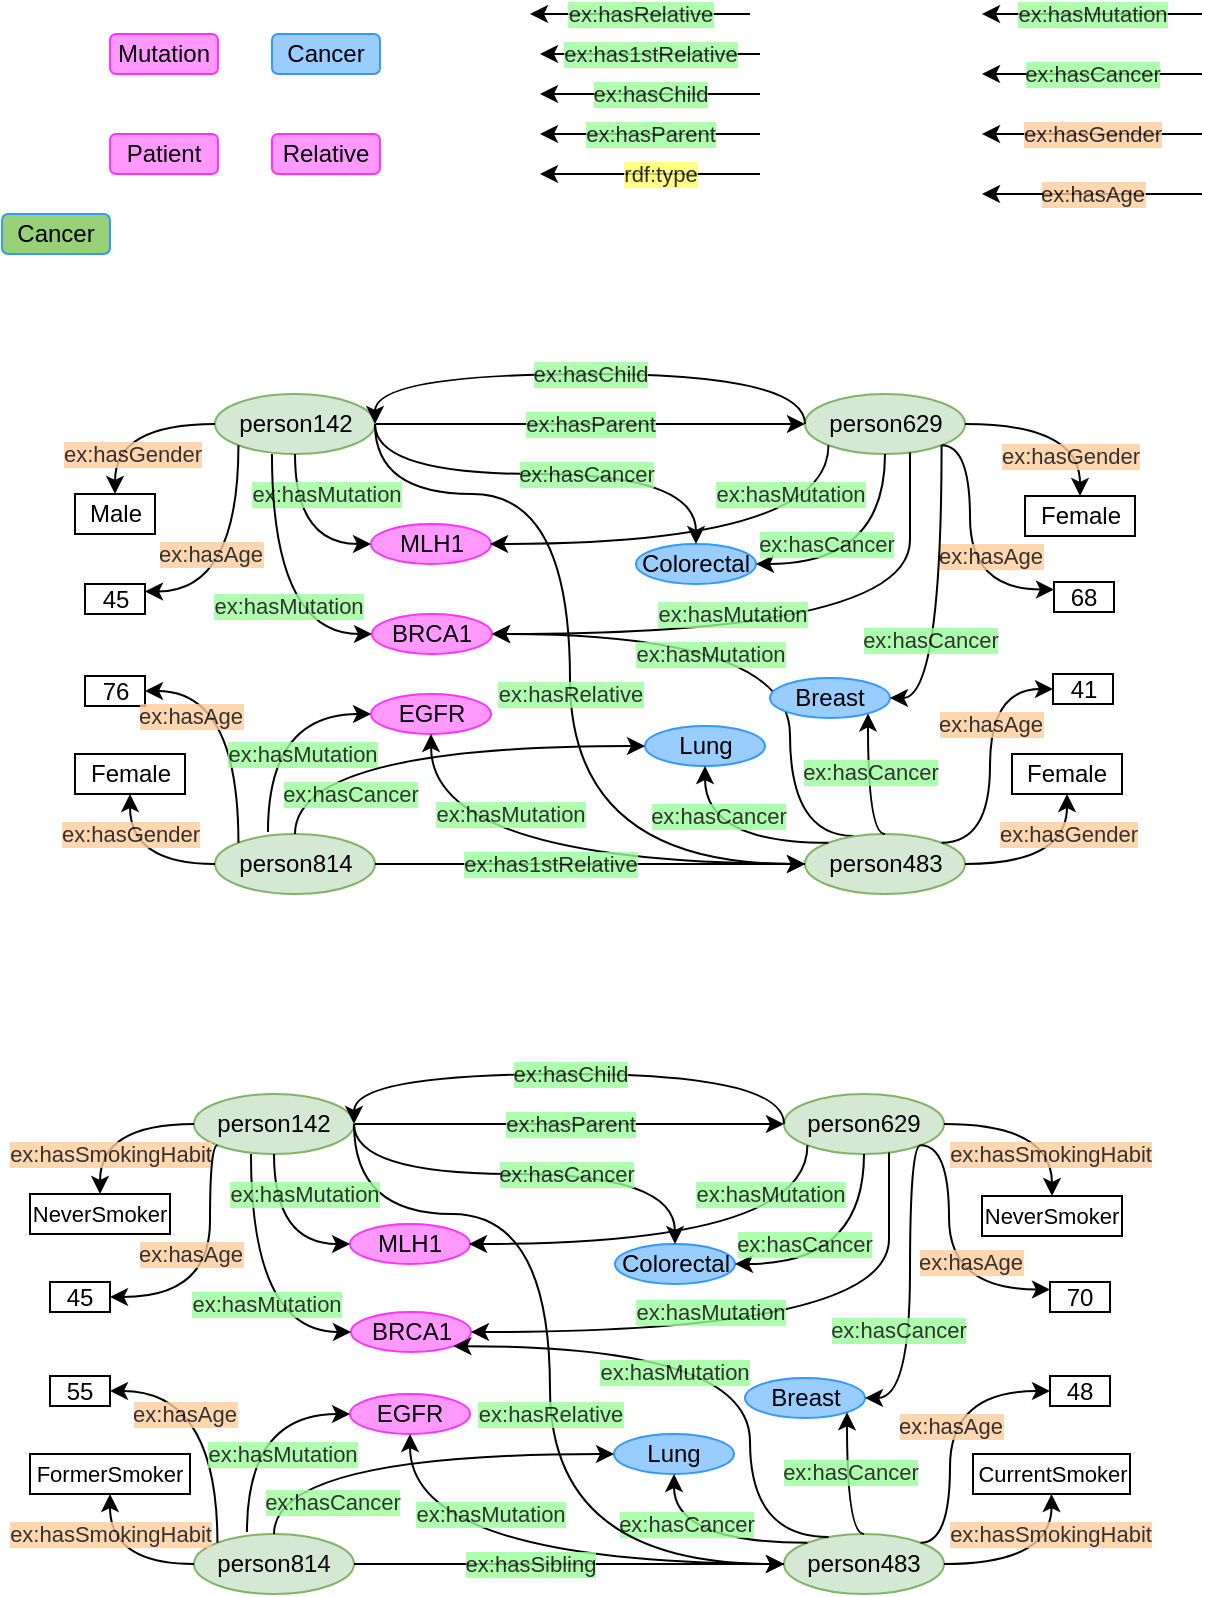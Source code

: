 <mxfile version="20.4.0" type="github">
  <diagram id="WPSB-9t8h4fIo2IHt0P5" name="Page-1">
    <mxGraphModel dx="885" dy="602" grid="1" gridSize="10" guides="1" tooltips="1" connect="1" arrows="1" fold="1" page="1" pageScale="1" pageWidth="850" pageHeight="1100" math="0" shadow="0">
      <root>
        <mxCell id="0" />
        <mxCell id="1" parent="0" />
        <mxCell id="_h5XpuyKjl5ZHz13857e-96" value="ex:hasMutation" style="edgeStyle=orthogonalEdgeStyle;rounded=0;orthogonalLoop=1;jettySize=auto;html=1;curved=1;labelBackgroundColor=#99FF99;entryX=1;entryY=0.5;entryDx=0;entryDy=0;textOpacity=80;exitX=0.306;exitY=0.033;exitDx=0;exitDy=0;exitPerimeter=0;" parent="1" source="_h5XpuyKjl5ZHz13857e-45" target="_h5XpuyKjl5ZHz13857e-40" edge="1">
          <mxGeometry x="0.227" y="10" relative="1" as="geometry">
            <mxPoint x="560" y="500" as="sourcePoint" />
            <mxPoint x="673.5" y="110" as="targetPoint" />
            <Array as="points">
              <mxPoint x="540" y="501" />
              <mxPoint x="540" y="400" />
            </Array>
            <mxPoint as="offset" />
          </mxGeometry>
        </mxCell>
        <mxCell id="_h5XpuyKjl5ZHz13857e-3" value="ex:hasParent" style="edgeStyle=orthogonalEdgeStyle;rounded=0;orthogonalLoop=1;jettySize=auto;html=1;exitX=1;exitY=0.5;exitDx=0;exitDy=0;curved=1;labelBackgroundColor=#99FF99;entryX=0;entryY=0.5;entryDx=0;entryDy=0;textOpacity=80;" parent="1" source="_h5XpuyKjl5ZHz13857e-1" target="_h5XpuyKjl5ZHz13857e-2" edge="1">
          <mxGeometry relative="1" as="geometry">
            <Array as="points">
              <mxPoint x="437.5" y="295" />
              <mxPoint x="437.5" y="295" />
            </Array>
          </mxGeometry>
        </mxCell>
        <mxCell id="_h5XpuyKjl5ZHz13857e-1" value="person142" style="ellipse;whiteSpace=wrap;html=1;fillColor=#d5e8d4;strokeColor=#82b366;" parent="1" vertex="1">
          <mxGeometry x="252.5" y="280" width="80" height="30" as="geometry" />
        </mxCell>
        <mxCell id="_h5XpuyKjl5ZHz13857e-2" value="person629" style="ellipse;whiteSpace=wrap;html=1;fillColor=#d5e8d4;strokeColor=#82b366;" parent="1" vertex="1">
          <mxGeometry x="547.5" y="280" width="80" height="30" as="geometry" />
        </mxCell>
        <mxCell id="_h5XpuyKjl5ZHz13857e-12" value="&lt;span data-reactroot=&quot;&quot; class=&quot;notion-enable-hover&quot; data-token-index=&quot;0&quot; style=&quot;&quot;&gt;Male&lt;/span&gt;" style="rounded=0;whiteSpace=wrap;html=1;" parent="1" vertex="1">
          <mxGeometry x="182.5" y="330" width="40" height="20" as="geometry" />
        </mxCell>
        <mxCell id="_h5XpuyKjl5ZHz13857e-24" value="45" style="rounded=0;whiteSpace=wrap;html=1;" parent="1" vertex="1">
          <mxGeometry x="187.5" y="375" width="30" height="15" as="geometry" />
        </mxCell>
        <mxCell id="_h5XpuyKjl5ZHz13857e-29" value="&lt;span data-reactroot=&quot;&quot; class=&quot;notion-enable-hover&quot; data-token-index=&quot;0&quot; style=&quot;&quot;&gt;Female&lt;/span&gt;" style="rounded=0;whiteSpace=wrap;html=1;" parent="1" vertex="1">
          <mxGeometry x="657.5" y="331" width="55" height="20" as="geometry" />
        </mxCell>
        <mxCell id="_h5XpuyKjl5ZHz13857e-31" value="ex:hasMutation" style="edgeStyle=orthogonalEdgeStyle;rounded=0;orthogonalLoop=1;jettySize=auto;html=1;exitX=0;exitY=0.5;exitDx=0;exitDy=0;curved=1;labelBackgroundColor=#99FF99;entryX=1;entryY=0.5;entryDx=0;entryDy=0;textOpacity=80;" parent="1" edge="1">
          <mxGeometry relative="1" as="geometry">
            <mxPoint x="746" y="90" as="sourcePoint" />
            <mxPoint x="636" y="90" as="targetPoint" />
          </mxGeometry>
        </mxCell>
        <mxCell id="_h5XpuyKjl5ZHz13857e-34" value="ex:hasCancer" style="edgeStyle=orthogonalEdgeStyle;rounded=0;orthogonalLoop=1;jettySize=auto;html=1;exitX=0;exitY=0.5;exitDx=0;exitDy=0;curved=1;labelBackgroundColor=#99FF99;entryX=1;entryY=0.5;entryDx=0;entryDy=0;textOpacity=80;" parent="1" edge="1">
          <mxGeometry relative="1" as="geometry">
            <mxPoint x="746" y="120" as="sourcePoint" />
            <mxPoint x="636" y="120" as="targetPoint" />
          </mxGeometry>
        </mxCell>
        <mxCell id="_h5XpuyKjl5ZHz13857e-35" value="&lt;span style=&quot;&quot;&gt;ex:hasGender&lt;/span&gt;" style="edgeStyle=orthogonalEdgeStyle;rounded=0;orthogonalLoop=1;jettySize=auto;html=1;exitX=0;exitY=0.5;exitDx=0;exitDy=0;curved=1;labelBackgroundColor=#FFCC99;entryX=1;entryY=0.5;entryDx=0;entryDy=0;textOpacity=80;" parent="1" edge="1">
          <mxGeometry relative="1" as="geometry">
            <mxPoint x="746" y="150" as="sourcePoint" />
            <mxPoint x="636" y="150" as="targetPoint" />
          </mxGeometry>
        </mxCell>
        <mxCell id="_h5XpuyKjl5ZHz13857e-36" value="&lt;span style=&quot;&quot;&gt;ex:hasAge&lt;/span&gt;" style="edgeStyle=orthogonalEdgeStyle;rounded=0;orthogonalLoop=1;jettySize=auto;html=1;exitX=0;exitY=0.5;exitDx=0;exitDy=0;curved=1;labelBackgroundColor=#FFCC99;entryX=1;entryY=0.5;entryDx=0;entryDy=0;textOpacity=80;" parent="1" edge="1">
          <mxGeometry relative="1" as="geometry">
            <mxPoint x="746" y="180" as="sourcePoint" />
            <mxPoint x="636" y="180" as="targetPoint" />
          </mxGeometry>
        </mxCell>
        <mxCell id="_h5XpuyKjl5ZHz13857e-40" value="BRCA1" style="ellipse;whiteSpace=wrap;html=1;fillColor=#FF99FF;strokeColor=#FF33FF;" parent="1" vertex="1">
          <mxGeometry x="331" y="390" width="60" height="20" as="geometry" />
        </mxCell>
        <mxCell id="_h5XpuyKjl5ZHz13857e-41" value="MLH1" style="ellipse;whiteSpace=wrap;html=1;fillColor=#FF99FF;strokeColor=#FF33FF;" parent="1" vertex="1">
          <mxGeometry x="330.5" y="345" width="60" height="20" as="geometry" />
        </mxCell>
        <mxCell id="_h5XpuyKjl5ZHz13857e-44" value="ex:hasRelative" style="edgeStyle=orthogonalEdgeStyle;rounded=0;orthogonalLoop=1;jettySize=auto;html=1;exitX=0;exitY=0.5;exitDx=0;exitDy=0;curved=1;labelBackgroundColor=#99FF99;entryX=1;entryY=0.5;entryDx=0;entryDy=0;textOpacity=80;" parent="1" edge="1">
          <mxGeometry relative="1" as="geometry">
            <mxPoint x="520" y="90" as="sourcePoint" />
            <mxPoint x="410" y="90" as="targetPoint" />
          </mxGeometry>
        </mxCell>
        <mxCell id="_h5XpuyKjl5ZHz13857e-45" value="person483" style="ellipse;whiteSpace=wrap;html=1;fillColor=#d5e8d4;strokeColor=#82b366;" parent="1" vertex="1">
          <mxGeometry x="547.5" y="500" width="80" height="30" as="geometry" />
        </mxCell>
        <mxCell id="_h5XpuyKjl5ZHz13857e-47" value="person814" style="ellipse;whiteSpace=wrap;html=1;fillColor=#d5e8d4;strokeColor=#82b366;" parent="1" vertex="1">
          <mxGeometry x="252.5" y="500" width="80" height="30" as="geometry" />
        </mxCell>
        <mxCell id="_h5XpuyKjl5ZHz13857e-48" value="68" style="rounded=0;whiteSpace=wrap;html=1;" parent="1" vertex="1">
          <mxGeometry x="672" y="374" width="30" height="15" as="geometry" />
        </mxCell>
        <mxCell id="_h5XpuyKjl5ZHz13857e-51" value="Lung" style="ellipse;whiteSpace=wrap;html=1;fillColor=#99CCFF;strokeColor=#3399FF;" parent="1" vertex="1">
          <mxGeometry x="467.5" y="446" width="60" height="20" as="geometry" />
        </mxCell>
        <mxCell id="_h5XpuyKjl5ZHz13857e-52" value="Breast" style="ellipse;whiteSpace=wrap;html=1;fillColor=#99CCFF;strokeColor=#3399FF;" parent="1" vertex="1">
          <mxGeometry x="530" y="422" width="60" height="20" as="geometry" />
        </mxCell>
        <mxCell id="_h5XpuyKjl5ZHz13857e-53" value="Colorectal" style="ellipse;whiteSpace=wrap;html=1;fillColor=#99CCFF;strokeColor=#3399FF;" parent="1" vertex="1">
          <mxGeometry x="463" y="355" width="60" height="20" as="geometry" />
        </mxCell>
        <mxCell id="_h5XpuyKjl5ZHz13857e-56" value="Cancer" style="rounded=1;whiteSpace=wrap;html=1;fillColor=#99CCFF;strokeColor=#3399FF;" parent="1" vertex="1">
          <mxGeometry x="281" y="100" width="54" height="20" as="geometry" />
        </mxCell>
        <mxCell id="_h5XpuyKjl5ZHz13857e-57" value="Mutation" style="rounded=1;whiteSpace=wrap;html=1;fillColor=#FF99FF;strokeColor=#FF33FF;" parent="1" vertex="1">
          <mxGeometry x="200" y="100" width="54" height="20" as="geometry" />
        </mxCell>
        <mxCell id="_h5XpuyKjl5ZHz13857e-59" value="EGFR" style="ellipse;whiteSpace=wrap;html=1;fillColor=#FF99FF;strokeColor=#FF33FF;" parent="1" vertex="1">
          <mxGeometry x="330.5" y="430" width="60" height="20" as="geometry" />
        </mxCell>
        <mxCell id="_h5XpuyKjl5ZHz13857e-60" value="ex:has1stRelative" style="edgeStyle=orthogonalEdgeStyle;rounded=0;orthogonalLoop=1;jettySize=auto;html=1;exitX=0;exitY=0.5;exitDx=0;exitDy=0;curved=1;labelBackgroundColor=#99FF99;entryX=1;entryY=0.5;entryDx=0;entryDy=0;textOpacity=80;" parent="1" edge="1">
          <mxGeometry relative="1" as="geometry">
            <mxPoint x="525" y="110" as="sourcePoint" />
            <mxPoint x="415" y="110" as="targetPoint" />
          </mxGeometry>
        </mxCell>
        <mxCell id="_h5XpuyKjl5ZHz13857e-61" value="ex:hasChild" style="edgeStyle=orthogonalEdgeStyle;rounded=0;orthogonalLoop=1;jettySize=auto;html=1;exitX=0;exitY=0.5;exitDx=0;exitDy=0;curved=1;labelBackgroundColor=#99FF99;entryX=1;entryY=0.5;entryDx=0;entryDy=0;textOpacity=80;" parent="1" edge="1">
          <mxGeometry relative="1" as="geometry">
            <mxPoint x="525" y="130" as="sourcePoint" />
            <mxPoint x="415" y="130" as="targetPoint" />
            <Array as="points">
              <mxPoint x="460" y="130" />
              <mxPoint x="460" y="130" />
            </Array>
          </mxGeometry>
        </mxCell>
        <mxCell id="_h5XpuyKjl5ZHz13857e-62" value="ex:hasChild" style="edgeStyle=orthogonalEdgeStyle;rounded=0;orthogonalLoop=1;jettySize=auto;html=1;exitX=0;exitY=0.5;exitDx=0;exitDy=0;curved=1;labelBackgroundColor=#99FF99;entryX=1;entryY=0.5;entryDx=0;entryDy=0;textOpacity=80;" parent="1" source="_h5XpuyKjl5ZHz13857e-2" target="_h5XpuyKjl5ZHz13857e-1" edge="1">
          <mxGeometry relative="1" as="geometry">
            <mxPoint x="487.5" y="265" as="sourcePoint" />
            <mxPoint x="377.5" y="265" as="targetPoint" />
            <Array as="points">
              <mxPoint x="548" y="270" />
              <mxPoint x="333" y="270" />
            </Array>
          </mxGeometry>
        </mxCell>
        <mxCell id="_h5XpuyKjl5ZHz13857e-63" value="ex:hasParent" style="edgeStyle=orthogonalEdgeStyle;rounded=0;orthogonalLoop=1;jettySize=auto;html=1;exitX=0;exitY=0.5;exitDx=0;exitDy=0;curved=1;labelBackgroundColor=#99FF99;entryX=1;entryY=0.5;entryDx=0;entryDy=0;textOpacity=80;" parent="1" edge="1">
          <mxGeometry relative="1" as="geometry">
            <mxPoint x="525" y="150" as="sourcePoint" />
            <mxPoint x="415" y="150" as="targetPoint" />
            <Array as="points">
              <mxPoint x="460" y="150" />
              <mxPoint x="460" y="150" />
            </Array>
          </mxGeometry>
        </mxCell>
        <mxCell id="_h5XpuyKjl5ZHz13857e-64" value="rdf:type" style="edgeStyle=orthogonalEdgeStyle;rounded=0;orthogonalLoop=1;jettySize=auto;html=1;exitX=0;exitY=0.5;exitDx=0;exitDy=0;curved=1;labelBackgroundColor=#FFFF66;entryX=1;entryY=0.5;entryDx=0;entryDy=0;textOpacity=80;" parent="1" edge="1">
          <mxGeometry x="-0.091" relative="1" as="geometry">
            <mxPoint x="525" y="170" as="sourcePoint" />
            <mxPoint x="415" y="170" as="targetPoint" />
            <Array as="points">
              <mxPoint x="460" y="170" />
              <mxPoint x="460" y="170" />
            </Array>
            <mxPoint as="offset" />
          </mxGeometry>
        </mxCell>
        <mxCell id="_h5XpuyKjl5ZHz13857e-75" value="&lt;span style=&quot;&quot;&gt;ex:hasAge&lt;/span&gt;" style="edgeStyle=orthogonalEdgeStyle;rounded=0;orthogonalLoop=1;jettySize=auto;html=1;exitX=0;exitY=1;exitDx=0;exitDy=0;curved=1;labelBackgroundColor=#FFCC99;entryX=1;entryY=0.25;entryDx=0;entryDy=0;textOpacity=80;" parent="1" source="_h5XpuyKjl5ZHz13857e-1" target="_h5XpuyKjl5ZHz13857e-24" edge="1">
          <mxGeometry x="-0.093" y="-14" relative="1" as="geometry">
            <mxPoint x="797.5" y="230" as="sourcePoint" />
            <mxPoint x="687.5" y="230" as="targetPoint" />
            <Array as="points">
              <mxPoint x="264" y="379" />
            </Array>
            <mxPoint as="offset" />
          </mxGeometry>
        </mxCell>
        <mxCell id="_h5XpuyKjl5ZHz13857e-77" value="&lt;span style=&quot;&quot;&gt;ex:hasAge&lt;/span&gt;" style="edgeStyle=orthogonalEdgeStyle;rounded=0;orthogonalLoop=1;jettySize=auto;html=1;exitX=1;exitY=1;exitDx=0;exitDy=0;curved=1;labelBackgroundColor=#FFCC99;entryX=0;entryY=0.25;entryDx=0;entryDy=0;textOpacity=80;" parent="1" source="_h5XpuyKjl5ZHz13857e-2" target="_h5XpuyKjl5ZHz13857e-48" edge="1">
          <mxGeometry x="0.086" y="10" relative="1" as="geometry">
            <mxPoint x="797.5" y="230" as="sourcePoint" />
            <mxPoint x="687.5" y="230" as="targetPoint" />
            <mxPoint as="offset" />
            <Array as="points">
              <mxPoint x="630" y="306" />
              <mxPoint x="630" y="378" />
            </Array>
          </mxGeometry>
        </mxCell>
        <mxCell id="_h5XpuyKjl5ZHz13857e-78" value="&lt;span style=&quot;&quot;&gt;ex:hasGender&lt;/span&gt;" style="edgeStyle=orthogonalEdgeStyle;rounded=0;orthogonalLoop=1;jettySize=auto;html=1;curved=1;labelBackgroundColor=#FFCC99;textOpacity=80;exitX=1;exitY=0.5;exitDx=0;exitDy=0;entryX=0.5;entryY=0;entryDx=0;entryDy=0;" parent="1" source="_h5XpuyKjl5ZHz13857e-2" target="_h5XpuyKjl5ZHz13857e-29" edge="1">
          <mxGeometry x="0.551" y="-5" relative="1" as="geometry">
            <mxPoint x="797.5" y="200" as="sourcePoint" />
            <mxPoint x="670" y="370" as="targetPoint" />
            <Array as="points">
              <mxPoint x="685" y="295" />
            </Array>
            <mxPoint y="1" as="offset" />
          </mxGeometry>
        </mxCell>
        <mxCell id="_h5XpuyKjl5ZHz13857e-79" value="&lt;span data-reactroot=&quot;&quot; class=&quot;notion-enable-hover&quot; data-token-index=&quot;0&quot; style=&quot;&quot;&gt;Female&lt;/span&gt;" style="rounded=0;whiteSpace=wrap;html=1;" parent="1" vertex="1">
          <mxGeometry x="651" y="460" width="55" height="20" as="geometry" />
        </mxCell>
        <mxCell id="_h5XpuyKjl5ZHz13857e-80" value="41" style="rounded=0;whiteSpace=wrap;html=1;" parent="1" vertex="1">
          <mxGeometry x="671.5" y="420" width="30" height="15" as="geometry" />
        </mxCell>
        <mxCell id="_h5XpuyKjl5ZHz13857e-82" value="&lt;span style=&quot;&quot;&gt;ex:hasGender&lt;/span&gt;" style="edgeStyle=orthogonalEdgeStyle;rounded=0;orthogonalLoop=1;jettySize=auto;html=1;exitX=1;exitY=0.5;exitDx=0;exitDy=0;curved=1;labelBackgroundColor=#FFCC99;entryX=0.5;entryY=1;entryDx=0;entryDy=0;textOpacity=80;" parent="1" source="_h5XpuyKjl5ZHz13857e-45" target="_h5XpuyKjl5ZHz13857e-79" edge="1">
          <mxGeometry x="0.535" relative="1" as="geometry">
            <mxPoint x="797.5" y="200" as="sourcePoint" />
            <mxPoint x="687.5" y="200" as="targetPoint" />
            <mxPoint as="offset" />
          </mxGeometry>
        </mxCell>
        <mxCell id="_h5XpuyKjl5ZHz13857e-83" value="&lt;span style=&quot;&quot;&gt;ex:hasAge&lt;/span&gt;" style="edgeStyle=orthogonalEdgeStyle;rounded=0;orthogonalLoop=1;jettySize=auto;html=1;exitX=1;exitY=0;exitDx=0;exitDy=0;curved=1;labelBackgroundColor=#FFCC99;entryX=0;entryY=0.5;entryDx=0;entryDy=0;textOpacity=80;" parent="1" source="_h5XpuyKjl5ZHz13857e-45" target="_h5XpuyKjl5ZHz13857e-80" edge="1">
          <mxGeometry x="0.262" relative="1" as="geometry">
            <mxPoint x="797.5" y="230" as="sourcePoint" />
            <mxPoint x="687.5" y="230" as="targetPoint" />
            <Array as="points">
              <mxPoint x="640" y="504" />
              <mxPoint x="640" y="428" />
            </Array>
            <mxPoint as="offset" />
          </mxGeometry>
        </mxCell>
        <mxCell id="_h5XpuyKjl5ZHz13857e-84" value="&lt;span data-reactroot=&quot;&quot; class=&quot;notion-enable-hover&quot; data-token-index=&quot;0&quot; style=&quot;&quot;&gt;Female&lt;/span&gt;" style="rounded=0;whiteSpace=wrap;html=1;" parent="1" vertex="1">
          <mxGeometry x="182.5" y="460" width="55" height="20" as="geometry" />
        </mxCell>
        <mxCell id="_h5XpuyKjl5ZHz13857e-85" value="76" style="rounded=0;whiteSpace=wrap;html=1;" parent="1" vertex="1">
          <mxGeometry x="187.5" y="421" width="30" height="15" as="geometry" />
        </mxCell>
        <mxCell id="_h5XpuyKjl5ZHz13857e-86" value="&lt;span style=&quot;&quot;&gt;ex:hasAge&lt;/span&gt;" style="edgeStyle=orthogonalEdgeStyle;rounded=0;orthogonalLoop=1;jettySize=auto;html=1;exitX=0;exitY=0;exitDx=0;exitDy=0;curved=1;labelBackgroundColor=#FFCC99;entryX=1;entryY=0.5;entryDx=0;entryDy=0;textOpacity=80;" parent="1" source="_h5XpuyKjl5ZHz13857e-47" target="_h5XpuyKjl5ZHz13857e-85" edge="1">
          <mxGeometry x="0.633" y="12" relative="1" as="geometry">
            <mxPoint x="797.5" y="230" as="sourcePoint" />
            <mxPoint x="687.5" y="230" as="targetPoint" />
            <Array as="points">
              <mxPoint x="264" y="429" />
            </Array>
            <mxPoint as="offset" />
          </mxGeometry>
        </mxCell>
        <mxCell id="_h5XpuyKjl5ZHz13857e-88" value="&lt;span style=&quot;&quot;&gt;ex:hasGender&lt;/span&gt;" style="edgeStyle=orthogonalEdgeStyle;rounded=0;orthogonalLoop=1;jettySize=auto;html=1;exitX=0;exitY=0.5;exitDx=0;exitDy=0;curved=1;labelBackgroundColor=#FFCC99;entryX=0.5;entryY=1;entryDx=0;entryDy=0;textOpacity=80;" parent="1" source="_h5XpuyKjl5ZHz13857e-47" target="_h5XpuyKjl5ZHz13857e-84" edge="1">
          <mxGeometry x="0.5" relative="1" as="geometry">
            <mxPoint x="797.5" y="200" as="sourcePoint" />
            <mxPoint x="687.5" y="200" as="targetPoint" />
            <mxPoint as="offset" />
          </mxGeometry>
        </mxCell>
        <mxCell id="_h5XpuyKjl5ZHz13857e-89" value="ex:hasMutation" style="edgeStyle=orthogonalEdgeStyle;rounded=0;orthogonalLoop=1;jettySize=auto;html=1;exitX=0.5;exitY=1;exitDx=0;exitDy=0;curved=1;labelBackgroundColor=#99FF99;entryX=0;entryY=0.5;entryDx=0;entryDy=0;textOpacity=80;" parent="1" source="_h5XpuyKjl5ZHz13857e-1" target="_h5XpuyKjl5ZHz13857e-41" edge="1">
          <mxGeometry x="-0.524" y="15" relative="1" as="geometry">
            <mxPoint x="783.5" y="110" as="sourcePoint" />
            <mxPoint x="673.5" y="110" as="targetPoint" />
            <mxPoint as="offset" />
          </mxGeometry>
        </mxCell>
        <mxCell id="_h5XpuyKjl5ZHz13857e-91" value="ex:hasMutation" style="edgeStyle=orthogonalEdgeStyle;rounded=0;orthogonalLoop=1;jettySize=auto;html=1;exitX=0;exitY=1;exitDx=0;exitDy=0;curved=1;labelBackgroundColor=#99FF99;entryX=0.992;entryY=0.5;entryDx=0;entryDy=0;textOpacity=80;entryPerimeter=0;" parent="1" source="_h5XpuyKjl5ZHz13857e-2" target="_h5XpuyKjl5ZHz13857e-41" edge="1">
          <mxGeometry x="-0.777" y="-19" relative="1" as="geometry">
            <mxPoint x="783.5" y="110" as="sourcePoint" />
            <mxPoint x="673.5" y="110" as="targetPoint" />
            <Array as="points">
              <mxPoint x="559" y="355" />
            </Array>
            <mxPoint as="offset" />
          </mxGeometry>
        </mxCell>
        <mxCell id="_h5XpuyKjl5ZHz13857e-92" value="ex:hasMutation" style="edgeStyle=orthogonalEdgeStyle;rounded=0;orthogonalLoop=1;jettySize=auto;html=1;curved=1;labelBackgroundColor=#99FF99;entryX=1;entryY=0.5;entryDx=0;entryDy=0;textOpacity=80;" parent="1" target="_h5XpuyKjl5ZHz13857e-40" edge="1">
          <mxGeometry x="0.22" y="-10" relative="1" as="geometry">
            <mxPoint x="600" y="310" as="sourcePoint" />
            <mxPoint x="673.5" y="110" as="targetPoint" />
            <Array as="points">
              <mxPoint x="600" y="306" />
              <mxPoint x="600" y="400" />
            </Array>
            <mxPoint as="offset" />
          </mxGeometry>
        </mxCell>
        <mxCell id="_h5XpuyKjl5ZHz13857e-94" value="ex:hasCancer" style="edgeStyle=orthogonalEdgeStyle;rounded=0;orthogonalLoop=1;jettySize=auto;html=1;exitX=0.5;exitY=1;exitDx=0;exitDy=0;curved=1;labelBackgroundColor=#99FF99;textOpacity=80;entryX=1;entryY=0.5;entryDx=0;entryDy=0;" parent="1" source="_h5XpuyKjl5ZHz13857e-2" edge="1" target="_h5XpuyKjl5ZHz13857e-53">
          <mxGeometry x="0.442" y="-10" relative="1" as="geometry">
            <mxPoint x="783.5" y="140" as="sourcePoint" />
            <mxPoint x="530" y="360" as="targetPoint" />
            <Array as="points">
              <mxPoint x="588" y="365" />
            </Array>
            <mxPoint x="1" as="offset" />
          </mxGeometry>
        </mxCell>
        <mxCell id="_h5XpuyKjl5ZHz13857e-98" value="ex:hasCancer" style="edgeStyle=orthogonalEdgeStyle;rounded=0;orthogonalLoop=1;jettySize=auto;html=1;exitX=0.5;exitY=0;exitDx=0;exitDy=0;curved=1;labelBackgroundColor=#99FF99;textOpacity=80;" parent="1" source="_h5XpuyKjl5ZHz13857e-45" target="_h5XpuyKjl5ZHz13857e-52" edge="1">
          <mxGeometry x="0.189" y="-1" relative="1" as="geometry">
            <mxPoint x="783.5" y="140" as="sourcePoint" />
            <mxPoint x="587.5" y="410" as="targetPoint" />
            <Array as="points">
              <mxPoint x="579" y="500" />
            </Array>
            <mxPoint y="1" as="offset" />
          </mxGeometry>
        </mxCell>
        <mxCell id="_h5XpuyKjl5ZHz13857e-100" value="ex:hasMutation" style="edgeStyle=orthogonalEdgeStyle;rounded=0;orthogonalLoop=1;jettySize=auto;html=1;exitX=0.331;exitY=-0.033;exitDx=0;exitDy=0;curved=1;labelBackgroundColor=#99FF99;entryX=0;entryY=0.5;entryDx=0;entryDy=0;textOpacity=80;exitPerimeter=0;" parent="1" source="_h5XpuyKjl5ZHz13857e-47" target="_h5XpuyKjl5ZHz13857e-59" edge="1">
          <mxGeometry x="0.38" y="-20" relative="1" as="geometry">
            <mxPoint x="783.5" y="110" as="sourcePoint" />
            <mxPoint x="673.5" y="110" as="targetPoint" />
            <Array as="points">
              <mxPoint x="279" y="440" />
            </Array>
            <mxPoint as="offset" />
          </mxGeometry>
        </mxCell>
        <mxCell id="_h5XpuyKjl5ZHz13857e-101" value="ex:hasCancer" style="edgeStyle=orthogonalEdgeStyle;rounded=0;orthogonalLoop=1;jettySize=auto;html=1;exitX=0.5;exitY=0;exitDx=0;exitDy=0;curved=1;labelBackgroundColor=#99FF99;entryX=0;entryY=0.5;entryDx=0;entryDy=0;textOpacity=80;" parent="1" source="_h5XpuyKjl5ZHz13857e-47" target="_h5XpuyKjl5ZHz13857e-51" edge="1">
          <mxGeometry x="-0.347" y="-24" relative="1" as="geometry">
            <mxPoint x="783.5" y="140" as="sourcePoint" />
            <mxPoint x="673.5" y="140" as="targetPoint" />
            <Array as="points">
              <mxPoint x="293" y="456" />
            </Array>
            <mxPoint as="offset" />
          </mxGeometry>
        </mxCell>
        <mxCell id="_h5XpuyKjl5ZHz13857e-102" value="Patient" style="rounded=1;whiteSpace=wrap;html=1;fillColor=#FF99FF;strokeColor=#FF33FF;" parent="1" vertex="1">
          <mxGeometry x="200" y="150" width="54" height="20" as="geometry" />
        </mxCell>
        <mxCell id="_h5XpuyKjl5ZHz13857e-103" value="Relative" style="rounded=1;whiteSpace=wrap;html=1;fillColor=#FF99FF;strokeColor=#FF33FF;" parent="1" vertex="1">
          <mxGeometry x="281" y="150" width="54" height="20" as="geometry" />
        </mxCell>
        <mxCell id="_h5XpuyKjl5ZHz13857e-104" value="ex:hasMutation" style="edgeStyle=orthogonalEdgeStyle;rounded=0;orthogonalLoop=1;jettySize=auto;html=1;exitX=0;exitY=0.5;exitDx=0;exitDy=0;curved=1;labelBackgroundColor=#99FF99;entryX=0.5;entryY=1;entryDx=0;entryDy=0;textOpacity=80;" parent="1" source="_h5XpuyKjl5ZHz13857e-45" target="_h5XpuyKjl5ZHz13857e-59" edge="1">
          <mxGeometry x="0.177" y="-25" relative="1" as="geometry">
            <mxPoint x="773.5" y="70" as="sourcePoint" />
            <mxPoint x="663.5" y="70" as="targetPoint" />
            <mxPoint x="1" as="offset" />
          </mxGeometry>
        </mxCell>
        <mxCell id="_h5XpuyKjl5ZHz13857e-105" value="ex:hasCancer" style="edgeStyle=orthogonalEdgeStyle;rounded=0;orthogonalLoop=1;jettySize=auto;html=1;exitX=1;exitY=1;exitDx=0;exitDy=0;curved=1;labelBackgroundColor=#99FF99;entryX=1;entryY=0.5;entryDx=0;entryDy=0;textOpacity=80;" parent="1" source="_h5XpuyKjl5ZHz13857e-2" target="_h5XpuyKjl5ZHz13857e-52" edge="1">
          <mxGeometry x="0.272" y="-6" relative="1" as="geometry">
            <mxPoint x="773.5" y="100" as="sourcePoint" />
            <mxPoint x="663.5" y="100" as="targetPoint" />
            <mxPoint as="offset" />
          </mxGeometry>
        </mxCell>
        <mxCell id="_h5XpuyKjl5ZHz13857e-106" value="ex:hasCancer" style="edgeStyle=orthogonalEdgeStyle;rounded=0;orthogonalLoop=1;jettySize=auto;html=1;exitX=0;exitY=0;exitDx=0;exitDy=0;curved=1;labelBackgroundColor=#99FF99;entryX=0.5;entryY=1;entryDx=0;entryDy=0;textOpacity=80;" parent="1" source="_h5XpuyKjl5ZHz13857e-45" target="_h5XpuyKjl5ZHz13857e-51" edge="1">
          <mxGeometry x="0.513" y="-6" relative="1" as="geometry">
            <mxPoint x="773.5" y="100" as="sourcePoint" />
            <mxPoint x="663.5" y="100" as="targetPoint" />
            <mxPoint as="offset" />
          </mxGeometry>
        </mxCell>
        <mxCell id="_h5XpuyKjl5ZHz13857e-67" value="ex:has1stRelative" style="edgeStyle=orthogonalEdgeStyle;rounded=0;orthogonalLoop=1;jettySize=auto;html=1;exitX=1;exitY=0.5;exitDx=0;exitDy=0;curved=1;labelBackgroundColor=#99FF99;entryX=0;entryY=0.5;entryDx=0;entryDy=0;textOpacity=80;" parent="1" source="_h5XpuyKjl5ZHz13857e-47" target="_h5XpuyKjl5ZHz13857e-45" edge="1">
          <mxGeometry x="-0.186" relative="1" as="geometry">
            <mxPoint x="562.5" y="130" as="sourcePoint" />
            <mxPoint x="452.5" y="130" as="targetPoint" />
            <mxPoint as="offset" />
          </mxGeometry>
        </mxCell>
        <mxCell id="_h5XpuyKjl5ZHz13857e-108" value="&lt;span style=&quot;&quot;&gt;ex:hasGender&lt;/span&gt;" style="edgeStyle=orthogonalEdgeStyle;rounded=0;orthogonalLoop=1;jettySize=auto;html=1;exitX=0;exitY=0.5;exitDx=0;exitDy=0;curved=1;labelBackgroundColor=#FFCC99;entryX=0.5;entryY=0;entryDx=0;entryDy=0;textOpacity=80;" parent="1" source="_h5XpuyKjl5ZHz13857e-1" target="_h5XpuyKjl5ZHz13857e-12" edge="1">
          <mxGeometry x="0.529" y="8" relative="1" as="geometry">
            <mxPoint x="756" y="160" as="sourcePoint" />
            <mxPoint x="646" y="160" as="targetPoint" />
            <mxPoint as="offset" />
          </mxGeometry>
        </mxCell>
        <mxCell id="_h5XpuyKjl5ZHz13857e-111" value="ex:hasRelative" style="edgeStyle=orthogonalEdgeStyle;rounded=0;orthogonalLoop=1;jettySize=auto;html=1;exitX=1;exitY=0.5;exitDx=0;exitDy=0;curved=1;labelBackgroundColor=#99FF99;entryX=0;entryY=0.5;entryDx=0;entryDy=0;textOpacity=80;" parent="1" source="_h5XpuyKjl5ZHz13857e-1" target="_h5XpuyKjl5ZHz13857e-45" edge="1">
          <mxGeometry x="0.069" relative="1" as="geometry">
            <mxPoint x="530" y="100" as="sourcePoint" />
            <mxPoint x="420" y="100" as="targetPoint" />
            <Array as="points">
              <mxPoint x="333" y="330" />
              <mxPoint x="430" y="330" />
              <mxPoint x="430" y="515" />
            </Array>
            <mxPoint as="offset" />
          </mxGeometry>
        </mxCell>
        <mxCell id="_h5XpuyKjl5ZHz13857e-112" value="ex:hasCancer" style="edgeStyle=orthogonalEdgeStyle;rounded=0;orthogonalLoop=1;jettySize=auto;html=1;exitX=1;exitY=0.5;exitDx=0;exitDy=0;curved=1;labelBackgroundColor=#99FF99;entryX=0.5;entryY=0;entryDx=0;entryDy=0;textOpacity=80;" parent="1" source="_h5XpuyKjl5ZHz13857e-1" target="_h5XpuyKjl5ZHz13857e-53" edge="1">
          <mxGeometry x="0.182" relative="1" as="geometry">
            <mxPoint x="756" y="130" as="sourcePoint" />
            <mxPoint x="646" y="130" as="targetPoint" />
            <Array as="points">
              <mxPoint x="333" y="320" />
              <mxPoint x="493" y="320" />
            </Array>
            <mxPoint as="offset" />
          </mxGeometry>
        </mxCell>
        <mxCell id="-vlCLtqbj8cr5zJbkJJB-1" value="ex:hasMutation" style="edgeStyle=orthogonalEdgeStyle;rounded=0;orthogonalLoop=1;jettySize=auto;html=1;exitX=0.356;exitY=1;exitDx=0;exitDy=0;curved=1;labelBackgroundColor=#99FF99;entryX=0;entryY=0.5;entryDx=0;entryDy=0;textOpacity=80;exitPerimeter=0;" edge="1" parent="1" source="_h5XpuyKjl5ZHz13857e-1" target="_h5XpuyKjl5ZHz13857e-40">
          <mxGeometry x="0.089" y="8" relative="1" as="geometry">
            <mxPoint x="756" y="100" as="sourcePoint" />
            <mxPoint x="646" y="100" as="targetPoint" />
            <mxPoint as="offset" />
          </mxGeometry>
        </mxCell>
        <mxCell id="-vlCLtqbj8cr5zJbkJJB-2" value="Cancer" style="rounded=1;whiteSpace=wrap;html=1;fillColor=#97D077;strokeColor=#3399FF;" vertex="1" parent="1">
          <mxGeometry x="146" y="190" width="54" height="20" as="geometry" />
        </mxCell>
        <mxCell id="-vlCLtqbj8cr5zJbkJJB-4" value="ex:hasParent" style="edgeStyle=orthogonalEdgeStyle;rounded=0;orthogonalLoop=1;jettySize=auto;html=1;exitX=1;exitY=0.5;exitDx=0;exitDy=0;curved=1;labelBackgroundColor=#99FF99;entryX=0;entryY=0.5;entryDx=0;entryDy=0;textOpacity=80;" edge="1" parent="1" source="-vlCLtqbj8cr5zJbkJJB-5" target="-vlCLtqbj8cr5zJbkJJB-6">
          <mxGeometry relative="1" as="geometry">
            <Array as="points">
              <mxPoint x="427" y="645" />
              <mxPoint x="427" y="645" />
            </Array>
          </mxGeometry>
        </mxCell>
        <mxCell id="-vlCLtqbj8cr5zJbkJJB-5" value="person142" style="ellipse;whiteSpace=wrap;html=1;fillColor=#d5e8d4;strokeColor=#82b366;" vertex="1" parent="1">
          <mxGeometry x="242" y="630" width="80" height="30" as="geometry" />
        </mxCell>
        <mxCell id="-vlCLtqbj8cr5zJbkJJB-6" value="person629" style="ellipse;whiteSpace=wrap;html=1;fillColor=#d5e8d4;strokeColor=#82b366;" vertex="1" parent="1">
          <mxGeometry x="537" y="630" width="80" height="30" as="geometry" />
        </mxCell>
        <mxCell id="-vlCLtqbj8cr5zJbkJJB-7" value="NeverSmoker" style="rounded=0;whiteSpace=wrap;html=1;fontSize=11;" vertex="1" parent="1">
          <mxGeometry x="160" y="680" width="70" height="20" as="geometry" />
        </mxCell>
        <mxCell id="-vlCLtqbj8cr5zJbkJJB-8" value="45" style="rounded=0;whiteSpace=wrap;html=1;" vertex="1" parent="1">
          <mxGeometry x="170" y="724" width="30" height="15" as="geometry" />
        </mxCell>
        <mxCell id="-vlCLtqbj8cr5zJbkJJB-9" value="&lt;span data-reactroot=&quot;&quot; class=&quot;notion-enable-hover&quot; data-token-index=&quot;0&quot; style=&quot;font-size: 11px;&quot;&gt;NeverSmoker&lt;/span&gt;" style="rounded=0;whiteSpace=wrap;html=1;fontSize=11;" vertex="1" parent="1">
          <mxGeometry x="636" y="681" width="70" height="20" as="geometry" />
        </mxCell>
        <mxCell id="-vlCLtqbj8cr5zJbkJJB-10" value="BRCA1" style="ellipse;whiteSpace=wrap;html=1;fillColor=#FF99FF;strokeColor=#FF33FF;" vertex="1" parent="1">
          <mxGeometry x="320.5" y="739" width="60" height="20" as="geometry" />
        </mxCell>
        <mxCell id="-vlCLtqbj8cr5zJbkJJB-11" value="MLH1" style="ellipse;whiteSpace=wrap;html=1;fillColor=#FF99FF;strokeColor=#FF33FF;" vertex="1" parent="1">
          <mxGeometry x="320" y="695" width="60" height="20" as="geometry" />
        </mxCell>
        <mxCell id="-vlCLtqbj8cr5zJbkJJB-12" value="person483" style="ellipse;whiteSpace=wrap;html=1;fillColor=#d5e8d4;strokeColor=#82b366;" vertex="1" parent="1">
          <mxGeometry x="537" y="850" width="80" height="30" as="geometry" />
        </mxCell>
        <mxCell id="-vlCLtqbj8cr5zJbkJJB-13" value="person814" style="ellipse;whiteSpace=wrap;html=1;fillColor=#d5e8d4;strokeColor=#82b366;" vertex="1" parent="1">
          <mxGeometry x="242" y="850" width="80" height="30" as="geometry" />
        </mxCell>
        <mxCell id="-vlCLtqbj8cr5zJbkJJB-14" value="70" style="rounded=0;whiteSpace=wrap;html=1;" vertex="1" parent="1">
          <mxGeometry x="670" y="724" width="30" height="15" as="geometry" />
        </mxCell>
        <mxCell id="-vlCLtqbj8cr5zJbkJJB-15" value="Lung" style="ellipse;whiteSpace=wrap;html=1;fillColor=#99CCFF;strokeColor=#3399FF;" vertex="1" parent="1">
          <mxGeometry x="452" y="800" width="60" height="20" as="geometry" />
        </mxCell>
        <mxCell id="-vlCLtqbj8cr5zJbkJJB-16" value="Breast" style="ellipse;whiteSpace=wrap;html=1;fillColor=#99CCFF;strokeColor=#3399FF;" vertex="1" parent="1">
          <mxGeometry x="517.5" y="772" width="60" height="20" as="geometry" />
        </mxCell>
        <mxCell id="-vlCLtqbj8cr5zJbkJJB-17" value="Colorectal" style="ellipse;whiteSpace=wrap;html=1;fillColor=#99CCFF;strokeColor=#3399FF;" vertex="1" parent="1">
          <mxGeometry x="452.5" y="705" width="60" height="20" as="geometry" />
        </mxCell>
        <mxCell id="-vlCLtqbj8cr5zJbkJJB-18" value="EGFR" style="ellipse;whiteSpace=wrap;html=1;fillColor=#FF99FF;strokeColor=#FF33FF;" vertex="1" parent="1">
          <mxGeometry x="320" y="780" width="60" height="20" as="geometry" />
        </mxCell>
        <mxCell id="-vlCLtqbj8cr5zJbkJJB-19" value="ex:hasChild" style="edgeStyle=orthogonalEdgeStyle;rounded=0;orthogonalLoop=1;jettySize=auto;html=1;exitX=0;exitY=0.5;exitDx=0;exitDy=0;curved=1;labelBackgroundColor=#99FF99;entryX=1;entryY=0.5;entryDx=0;entryDy=0;textOpacity=80;" edge="1" parent="1" source="-vlCLtqbj8cr5zJbkJJB-6" target="-vlCLtqbj8cr5zJbkJJB-5">
          <mxGeometry relative="1" as="geometry">
            <mxPoint x="477" y="615" as="sourcePoint" />
            <mxPoint x="367" y="615" as="targetPoint" />
            <Array as="points">
              <mxPoint x="537.5" y="620" />
              <mxPoint x="322.5" y="620" />
            </Array>
          </mxGeometry>
        </mxCell>
        <mxCell id="-vlCLtqbj8cr5zJbkJJB-21" value="&lt;span style=&quot;&quot;&gt;ex:hasAge&lt;/span&gt;" style="edgeStyle=orthogonalEdgeStyle;rounded=0;orthogonalLoop=1;jettySize=auto;html=1;exitX=1;exitY=1;exitDx=0;exitDy=0;curved=1;labelBackgroundColor=#FFCC99;entryX=0;entryY=0.25;entryDx=0;entryDy=0;textOpacity=80;" edge="1" parent="1" source="-vlCLtqbj8cr5zJbkJJB-6" target="-vlCLtqbj8cr5zJbkJJB-14">
          <mxGeometry x="0.067" y="10" relative="1" as="geometry">
            <mxPoint x="787" y="580" as="sourcePoint" />
            <mxPoint x="677" y="580" as="targetPoint" />
            <mxPoint as="offset" />
            <Array as="points">
              <mxPoint x="619.5" y="656" />
              <mxPoint x="619.5" y="728" />
            </Array>
          </mxGeometry>
        </mxCell>
        <mxCell id="-vlCLtqbj8cr5zJbkJJB-22" value="&lt;span style=&quot;&quot;&gt;ex:hasSmokingHabit&lt;/span&gt;" style="edgeStyle=orthogonalEdgeStyle;rounded=0;orthogonalLoop=1;jettySize=auto;html=1;curved=1;labelBackgroundColor=#FFCC99;textOpacity=80;exitX=1;exitY=0.5;exitDx=0;exitDy=0;entryX=0.5;entryY=0;entryDx=0;entryDy=0;" edge="1" parent="1" source="-vlCLtqbj8cr5zJbkJJB-6" target="-vlCLtqbj8cr5zJbkJJB-9">
          <mxGeometry x="0.533" y="-1" relative="1" as="geometry">
            <mxPoint x="787" y="550" as="sourcePoint" />
            <mxPoint x="659.5" y="720" as="targetPoint" />
            <Array as="points">
              <mxPoint x="671" y="645" />
            </Array>
            <mxPoint as="offset" />
          </mxGeometry>
        </mxCell>
        <mxCell id="-vlCLtqbj8cr5zJbkJJB-23" value="&lt;span data-reactroot=&quot;&quot; class=&quot;notion-enable-hover&quot; data-token-index=&quot;0&quot; style=&quot;font-size: 11px;&quot;&gt;CurrentSmoker&lt;/span&gt;" style="rounded=0;whiteSpace=wrap;html=1;fontSize=11;" vertex="1" parent="1">
          <mxGeometry x="631.5" y="810" width="78.5" height="20" as="geometry" />
        </mxCell>
        <mxCell id="-vlCLtqbj8cr5zJbkJJB-24" value="48" style="rounded=0;whiteSpace=wrap;html=1;" vertex="1" parent="1">
          <mxGeometry x="670" y="771" width="30" height="15" as="geometry" />
        </mxCell>
        <mxCell id="-vlCLtqbj8cr5zJbkJJB-25" value="&lt;span style=&quot;&quot;&gt;ex:hasSmokingHabit&lt;/span&gt;" style="edgeStyle=orthogonalEdgeStyle;rounded=0;orthogonalLoop=1;jettySize=auto;html=1;exitX=1;exitY=0.5;exitDx=0;exitDy=0;curved=1;labelBackgroundColor=#FFCC99;entryX=0.5;entryY=1;entryDx=0;entryDy=0;textOpacity=80;" edge="1" parent="1" source="-vlCLtqbj8cr5zJbkJJB-12" target="-vlCLtqbj8cr5zJbkJJB-23">
          <mxGeometry x="0.549" y="1" relative="1" as="geometry">
            <mxPoint x="787" y="550" as="sourcePoint" />
            <mxPoint x="677" y="550" as="targetPoint" />
            <mxPoint as="offset" />
          </mxGeometry>
        </mxCell>
        <mxCell id="-vlCLtqbj8cr5zJbkJJB-26" value="&lt;span style=&quot;&quot;&gt;ex:hasAge&lt;/span&gt;" style="edgeStyle=orthogonalEdgeStyle;rounded=0;orthogonalLoop=1;jettySize=auto;html=1;exitX=1;exitY=0;exitDx=0;exitDy=0;curved=1;labelBackgroundColor=#FFCC99;entryX=0;entryY=0.5;entryDx=0;entryDy=0;textOpacity=80;" edge="1" parent="1" source="-vlCLtqbj8cr5zJbkJJB-12" target="-vlCLtqbj8cr5zJbkJJB-24">
          <mxGeometry x="0.041" relative="1" as="geometry">
            <mxPoint x="787" y="580" as="sourcePoint" />
            <mxPoint x="677" y="580" as="targetPoint" />
            <Array as="points">
              <mxPoint x="620" y="855" />
              <mxPoint x="620" y="778" />
            </Array>
            <mxPoint as="offset" />
          </mxGeometry>
        </mxCell>
        <mxCell id="-vlCLtqbj8cr5zJbkJJB-27" value="&lt;span data-reactroot=&quot;&quot; class=&quot;notion-enable-hover&quot; data-token-index=&quot;0&quot; style=&quot;font-size: 11px;&quot;&gt;FormerSmoker&lt;/span&gt;" style="rounded=0;whiteSpace=wrap;html=1;fontSize=11;" vertex="1" parent="1">
          <mxGeometry x="160" y="810" width="80" height="20" as="geometry" />
        </mxCell>
        <mxCell id="-vlCLtqbj8cr5zJbkJJB-28" value="55" style="rounded=0;whiteSpace=wrap;html=1;" vertex="1" parent="1">
          <mxGeometry x="170" y="771" width="30" height="15" as="geometry" />
        </mxCell>
        <mxCell id="-vlCLtqbj8cr5zJbkJJB-29" value="&lt;span style=&quot;&quot;&gt;ex:hasAge&lt;/span&gt;" style="edgeStyle=orthogonalEdgeStyle;rounded=0;orthogonalLoop=1;jettySize=auto;html=1;exitX=0;exitY=0;exitDx=0;exitDy=0;curved=1;labelBackgroundColor=#FFCC99;entryX=1;entryY=0.5;entryDx=0;entryDy=0;textOpacity=80;" edge="1" parent="1" source="-vlCLtqbj8cr5zJbkJJB-13" target="-vlCLtqbj8cr5zJbkJJB-28">
          <mxGeometry x="0.426" y="11" relative="1" as="geometry">
            <mxPoint x="787" y="580" as="sourcePoint" />
            <mxPoint x="677" y="580" as="targetPoint" />
            <Array as="points">
              <mxPoint x="253.5" y="779" />
            </Array>
            <mxPoint as="offset" />
          </mxGeometry>
        </mxCell>
        <mxCell id="-vlCLtqbj8cr5zJbkJJB-30" value="&lt;span style=&quot;&quot;&gt;ex:hasSmokingHabit&lt;/span&gt;" style="edgeStyle=orthogonalEdgeStyle;rounded=0;orthogonalLoop=1;jettySize=auto;html=1;exitX=0;exitY=0.5;exitDx=0;exitDy=0;curved=1;labelBackgroundColor=#FFCC99;entryX=0.5;entryY=1;entryDx=0;entryDy=0;textOpacity=80;" edge="1" parent="1" source="-vlCLtqbj8cr5zJbkJJB-13" target="-vlCLtqbj8cr5zJbkJJB-27">
          <mxGeometry x="0.48" relative="1" as="geometry">
            <mxPoint x="787" y="550" as="sourcePoint" />
            <mxPoint x="677" y="550" as="targetPoint" />
            <mxPoint as="offset" />
          </mxGeometry>
        </mxCell>
        <mxCell id="-vlCLtqbj8cr5zJbkJJB-32" value="ex:hasMutation" style="edgeStyle=orthogonalEdgeStyle;rounded=0;orthogonalLoop=1;jettySize=auto;html=1;exitX=0;exitY=1;exitDx=0;exitDy=0;curved=1;labelBackgroundColor=#99FF99;entryX=0.992;entryY=0.5;entryDx=0;entryDy=0;textOpacity=80;entryPerimeter=0;" edge="1" parent="1" source="-vlCLtqbj8cr5zJbkJJB-6" target="-vlCLtqbj8cr5zJbkJJB-11">
          <mxGeometry x="-0.777" y="-19" relative="1" as="geometry">
            <mxPoint x="773" y="460" as="sourcePoint" />
            <mxPoint x="663" y="460" as="targetPoint" />
            <Array as="points">
              <mxPoint x="548.5" y="705" />
            </Array>
            <mxPoint as="offset" />
          </mxGeometry>
        </mxCell>
        <mxCell id="-vlCLtqbj8cr5zJbkJJB-33" value="ex:hasMutation" style="edgeStyle=orthogonalEdgeStyle;rounded=0;orthogonalLoop=1;jettySize=auto;html=1;curved=1;labelBackgroundColor=#99FF99;entryX=1;entryY=0.5;entryDx=0;entryDy=0;textOpacity=80;" edge="1" parent="1" target="-vlCLtqbj8cr5zJbkJJB-10">
          <mxGeometry x="0.22" y="-10" relative="1" as="geometry">
            <mxPoint x="589.5" y="660.0" as="sourcePoint" />
            <mxPoint x="663" y="460" as="targetPoint" />
            <Array as="points">
              <mxPoint x="589.5" y="656" />
              <mxPoint x="589.5" y="750" />
            </Array>
            <mxPoint as="offset" />
          </mxGeometry>
        </mxCell>
        <mxCell id="-vlCLtqbj8cr5zJbkJJB-34" value="ex:hasCancer" style="edgeStyle=orthogonalEdgeStyle;rounded=0;orthogonalLoop=1;jettySize=auto;html=1;exitX=0.5;exitY=1;exitDx=0;exitDy=0;curved=1;labelBackgroundColor=#99FF99;textOpacity=80;entryX=1;entryY=0.5;entryDx=0;entryDy=0;" edge="1" parent="1" source="-vlCLtqbj8cr5zJbkJJB-6" target="-vlCLtqbj8cr5zJbkJJB-17">
          <mxGeometry x="0.442" y="-10" relative="1" as="geometry">
            <mxPoint x="773" y="490" as="sourcePoint" />
            <mxPoint x="519.5" y="710" as="targetPoint" />
            <Array as="points">
              <mxPoint x="577.5" y="715" />
            </Array>
            <mxPoint x="1" as="offset" />
          </mxGeometry>
        </mxCell>
        <mxCell id="-vlCLtqbj8cr5zJbkJJB-35" value="ex:hasCancer" style="edgeStyle=orthogonalEdgeStyle;rounded=0;orthogonalLoop=1;jettySize=auto;html=1;exitX=0.5;exitY=0;exitDx=0;exitDy=0;curved=1;labelBackgroundColor=#99FF99;textOpacity=80;" edge="1" parent="1" source="-vlCLtqbj8cr5zJbkJJB-12" target="-vlCLtqbj8cr5zJbkJJB-16">
          <mxGeometry x="0.189" y="-1" relative="1" as="geometry">
            <mxPoint x="773" y="490" as="sourcePoint" />
            <mxPoint x="577" y="760" as="targetPoint" />
            <Array as="points">
              <mxPoint x="568.5" y="850" />
            </Array>
            <mxPoint y="1" as="offset" />
          </mxGeometry>
        </mxCell>
        <mxCell id="-vlCLtqbj8cr5zJbkJJB-36" value="ex:hasMutation" style="edgeStyle=orthogonalEdgeStyle;rounded=0;orthogonalLoop=1;jettySize=auto;html=1;exitX=0.331;exitY=-0.033;exitDx=0;exitDy=0;curved=1;labelBackgroundColor=#99FF99;entryX=0;entryY=0.5;entryDx=0;entryDy=0;textOpacity=80;exitPerimeter=0;" edge="1" parent="1" source="-vlCLtqbj8cr5zJbkJJB-13" target="-vlCLtqbj8cr5zJbkJJB-18">
          <mxGeometry x="0.38" y="-20" relative="1" as="geometry">
            <mxPoint x="773" y="460" as="sourcePoint" />
            <mxPoint x="663" y="460" as="targetPoint" />
            <Array as="points">
              <mxPoint x="268.5" y="790" />
            </Array>
            <mxPoint as="offset" />
          </mxGeometry>
        </mxCell>
        <mxCell id="-vlCLtqbj8cr5zJbkJJB-37" value="ex:hasCancer" style="edgeStyle=orthogonalEdgeStyle;rounded=0;orthogonalLoop=1;jettySize=auto;html=1;exitX=0.5;exitY=0;exitDx=0;exitDy=0;curved=1;labelBackgroundColor=#99FF99;entryX=0;entryY=0.5;entryDx=0;entryDy=0;textOpacity=80;" edge="1" parent="1" source="-vlCLtqbj8cr5zJbkJJB-13" target="-vlCLtqbj8cr5zJbkJJB-15">
          <mxGeometry x="-0.347" y="-24" relative="1" as="geometry">
            <mxPoint x="773" y="490" as="sourcePoint" />
            <mxPoint x="663" y="490" as="targetPoint" />
            <Array as="points">
              <mxPoint x="282" y="810" />
            </Array>
            <mxPoint as="offset" />
          </mxGeometry>
        </mxCell>
        <mxCell id="-vlCLtqbj8cr5zJbkJJB-38" value="ex:hasMutation" style="edgeStyle=orthogonalEdgeStyle;rounded=0;orthogonalLoop=1;jettySize=auto;html=1;exitX=0;exitY=0.5;exitDx=0;exitDy=0;curved=1;labelBackgroundColor=#99FF99;entryX=0.5;entryY=1;entryDx=0;entryDy=0;textOpacity=80;" edge="1" parent="1" source="-vlCLtqbj8cr5zJbkJJB-12" target="-vlCLtqbj8cr5zJbkJJB-18">
          <mxGeometry x="0.177" y="-25" relative="1" as="geometry">
            <mxPoint x="763" y="420" as="sourcePoint" />
            <mxPoint x="653" y="420" as="targetPoint" />
            <mxPoint x="1" as="offset" />
          </mxGeometry>
        </mxCell>
        <mxCell id="-vlCLtqbj8cr5zJbkJJB-39" value="ex:hasCancer" style="edgeStyle=orthogonalEdgeStyle;rounded=0;orthogonalLoop=1;jettySize=auto;html=1;exitX=1;exitY=1;exitDx=0;exitDy=0;curved=1;labelBackgroundColor=#99FF99;entryX=1;entryY=0.5;entryDx=0;entryDy=0;textOpacity=80;" edge="1" parent="1" source="-vlCLtqbj8cr5zJbkJJB-6" target="-vlCLtqbj8cr5zJbkJJB-16">
          <mxGeometry x="0.272" y="-6" relative="1" as="geometry">
            <mxPoint x="763" y="450" as="sourcePoint" />
            <mxPoint x="653" y="450" as="targetPoint" />
            <mxPoint as="offset" />
            <Array as="points">
              <mxPoint x="600" y="656" />
              <mxPoint x="600" y="782" />
            </Array>
          </mxGeometry>
        </mxCell>
        <mxCell id="-vlCLtqbj8cr5zJbkJJB-40" value="ex:hasCancer" style="edgeStyle=orthogonalEdgeStyle;rounded=0;orthogonalLoop=1;jettySize=auto;html=1;exitX=0;exitY=0;exitDx=0;exitDy=0;curved=1;labelBackgroundColor=#99FF99;entryX=0.5;entryY=1;entryDx=0;entryDy=0;textOpacity=80;" edge="1" parent="1" source="-vlCLtqbj8cr5zJbkJJB-12" target="-vlCLtqbj8cr5zJbkJJB-15">
          <mxGeometry x="0.513" y="-6" relative="1" as="geometry">
            <mxPoint x="763" y="450" as="sourcePoint" />
            <mxPoint x="653" y="450" as="targetPoint" />
            <mxPoint as="offset" />
          </mxGeometry>
        </mxCell>
        <mxCell id="-vlCLtqbj8cr5zJbkJJB-41" value="ex:hasSibling" style="edgeStyle=orthogonalEdgeStyle;rounded=0;orthogonalLoop=1;jettySize=auto;html=1;exitX=1;exitY=0.5;exitDx=0;exitDy=0;curved=1;labelBackgroundColor=#99FF99;entryX=0;entryY=0.5;entryDx=0;entryDy=0;textOpacity=80;" edge="1" parent="1" source="-vlCLtqbj8cr5zJbkJJB-13" target="-vlCLtqbj8cr5zJbkJJB-12">
          <mxGeometry x="-0.186" relative="1" as="geometry">
            <mxPoint x="552" y="480" as="sourcePoint" />
            <mxPoint x="442" y="480" as="targetPoint" />
            <mxPoint as="offset" />
          </mxGeometry>
        </mxCell>
        <mxCell id="-vlCLtqbj8cr5zJbkJJB-42" value="&lt;span style=&quot;&quot;&gt;ex:hasSmokingHabit&lt;/span&gt;" style="edgeStyle=orthogonalEdgeStyle;rounded=0;orthogonalLoop=1;jettySize=auto;html=1;exitX=0;exitY=0.5;exitDx=0;exitDy=0;curved=1;labelBackgroundColor=#FFCC99;entryX=0.5;entryY=0;entryDx=0;entryDy=0;textOpacity=80;" edge="1" parent="1" source="-vlCLtqbj8cr5zJbkJJB-5" target="-vlCLtqbj8cr5zJbkJJB-7">
          <mxGeometry x="0.512" y="5" relative="1" as="geometry">
            <mxPoint x="745.5" y="510" as="sourcePoint" />
            <mxPoint x="635.5" y="510" as="targetPoint" />
            <mxPoint as="offset" />
          </mxGeometry>
        </mxCell>
        <mxCell id="-vlCLtqbj8cr5zJbkJJB-43" value="ex:hasRelative" style="edgeStyle=orthogonalEdgeStyle;rounded=0;orthogonalLoop=1;jettySize=auto;html=1;exitX=1;exitY=0.5;exitDx=0;exitDy=0;curved=1;labelBackgroundColor=#99FF99;entryX=0;entryY=0.5;entryDx=0;entryDy=0;textOpacity=80;" edge="1" parent="1" source="-vlCLtqbj8cr5zJbkJJB-5" target="-vlCLtqbj8cr5zJbkJJB-12">
          <mxGeometry x="0.117" relative="1" as="geometry">
            <mxPoint x="519.5" y="450" as="sourcePoint" />
            <mxPoint x="409.5" y="450" as="targetPoint" />
            <Array as="points">
              <mxPoint x="322" y="690" />
              <mxPoint x="420" y="690" />
              <mxPoint x="420" y="865" />
            </Array>
            <mxPoint as="offset" />
          </mxGeometry>
        </mxCell>
        <mxCell id="-vlCLtqbj8cr5zJbkJJB-44" value="ex:hasCancer" style="edgeStyle=orthogonalEdgeStyle;rounded=0;orthogonalLoop=1;jettySize=auto;html=1;exitX=1;exitY=0.5;exitDx=0;exitDy=0;curved=1;labelBackgroundColor=#99FF99;entryX=0.5;entryY=0;entryDx=0;entryDy=0;textOpacity=80;" edge="1" parent="1" source="-vlCLtqbj8cr5zJbkJJB-5" target="-vlCLtqbj8cr5zJbkJJB-17">
          <mxGeometry x="0.182" relative="1" as="geometry">
            <mxPoint x="745.5" y="480" as="sourcePoint" />
            <mxPoint x="635.5" y="480" as="targetPoint" />
            <Array as="points">
              <mxPoint x="322.5" y="670" />
              <mxPoint x="482.5" y="670" />
            </Array>
            <mxPoint as="offset" />
          </mxGeometry>
        </mxCell>
        <mxCell id="-vlCLtqbj8cr5zJbkJJB-45" value="ex:hasMutation" style="edgeStyle=orthogonalEdgeStyle;rounded=0;orthogonalLoop=1;jettySize=auto;html=1;exitX=0.356;exitY=1;exitDx=0;exitDy=0;curved=1;labelBackgroundColor=#99FF99;entryX=0;entryY=0.5;entryDx=0;entryDy=0;textOpacity=80;exitPerimeter=0;" edge="1" parent="1" source="-vlCLtqbj8cr5zJbkJJB-5" target="-vlCLtqbj8cr5zJbkJJB-10">
          <mxGeometry x="0.089" y="8" relative="1" as="geometry">
            <mxPoint x="745.5" y="450" as="sourcePoint" />
            <mxPoint x="635.5" y="450" as="targetPoint" />
            <mxPoint as="offset" />
          </mxGeometry>
        </mxCell>
        <mxCell id="-vlCLtqbj8cr5zJbkJJB-31" value="ex:hasMutation" style="edgeStyle=orthogonalEdgeStyle;rounded=0;orthogonalLoop=1;jettySize=auto;html=1;exitX=0.5;exitY=1;exitDx=0;exitDy=0;curved=1;labelBackgroundColor=#99FF99;entryX=0;entryY=0.5;entryDx=0;entryDy=0;textOpacity=80;" edge="1" parent="1" source="-vlCLtqbj8cr5zJbkJJB-5" target="-vlCLtqbj8cr5zJbkJJB-11">
          <mxGeometry x="-0.524" y="15" relative="1" as="geometry">
            <mxPoint x="773" y="460" as="sourcePoint" />
            <mxPoint x="663" y="460" as="targetPoint" />
            <mxPoint as="offset" />
          </mxGeometry>
        </mxCell>
        <mxCell id="-vlCLtqbj8cr5zJbkJJB-46" value="ex:hasMutation" style="edgeStyle=orthogonalEdgeStyle;rounded=0;orthogonalLoop=1;jettySize=auto;html=1;exitX=0.278;exitY=0.049;exitDx=0;exitDy=0;curved=1;labelBackgroundColor=#99FF99;entryX=1;entryY=1;entryDx=0;entryDy=0;textOpacity=80;exitPerimeter=0;" edge="1" parent="1" source="-vlCLtqbj8cr5zJbkJJB-12" target="-vlCLtqbj8cr5zJbkJJB-10">
          <mxGeometry x="0.223" y="13" relative="1" as="geometry">
            <mxPoint x="761" y="590" as="sourcePoint" />
            <mxPoint x="651" y="590" as="targetPoint" />
            <Array as="points">
              <mxPoint x="520" y="852" />
              <mxPoint x="520" y="757" />
            </Array>
            <mxPoint as="offset" />
          </mxGeometry>
        </mxCell>
        <mxCell id="-vlCLtqbj8cr5zJbkJJB-48" value="&lt;span style=&quot;&quot;&gt;ex:hasAge&lt;/span&gt;" style="edgeStyle=orthogonalEdgeStyle;rounded=0;orthogonalLoop=1;jettySize=auto;html=1;exitX=0;exitY=1;exitDx=0;exitDy=0;curved=1;labelBackgroundColor=#FFCC99;entryX=1;entryY=0.5;entryDx=0;entryDy=0;textOpacity=80;" edge="1" parent="1" source="-vlCLtqbj8cr5zJbkJJB-5" target="-vlCLtqbj8cr5zJbkJJB-8">
          <mxGeometry x="-0.106" y="-10" relative="1" as="geometry">
            <mxPoint x="380.5" y="560" as="sourcePoint" />
            <mxPoint x="270.5" y="560" as="targetPoint" />
            <Array as="points">
              <mxPoint x="250" y="656" />
              <mxPoint x="250" y="732" />
            </Array>
            <mxPoint as="offset" />
          </mxGeometry>
        </mxCell>
      </root>
    </mxGraphModel>
  </diagram>
</mxfile>
